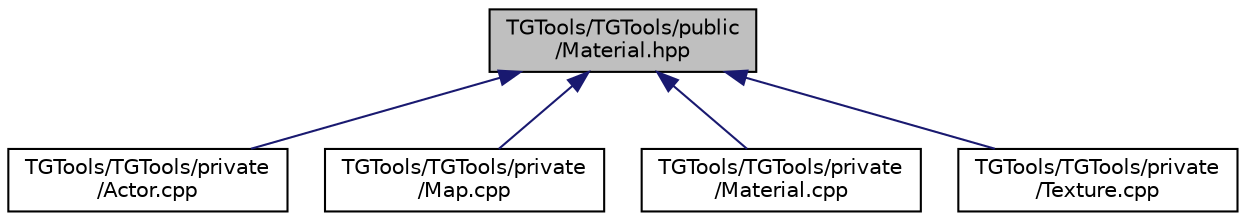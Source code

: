 digraph "TGTools/TGTools/public/Material.hpp"
{
 // LATEX_PDF_SIZE
  edge [fontname="Helvetica",fontsize="10",labelfontname="Helvetica",labelfontsize="10"];
  node [fontname="Helvetica",fontsize="10",shape=record];
  Node1 [label="TGTools/TGTools/public\l/Material.hpp",height=0.2,width=0.4,color="black", fillcolor="grey75", style="filled", fontcolor="black",tooltip=" "];
  Node1 -> Node2 [dir="back",color="midnightblue",fontsize="10",style="solid",fontname="Helvetica"];
  Node2 [label="TGTools/TGTools/private\l/Actor.cpp",height=0.2,width=0.4,color="black", fillcolor="white", style="filled",URL="$_actor_8cpp.html",tooltip=" "];
  Node1 -> Node3 [dir="back",color="midnightblue",fontsize="10",style="solid",fontname="Helvetica"];
  Node3 [label="TGTools/TGTools/private\l/Map.cpp",height=0.2,width=0.4,color="black", fillcolor="white", style="filled",URL="$_map_8cpp.html",tooltip=" "];
  Node1 -> Node4 [dir="back",color="midnightblue",fontsize="10",style="solid",fontname="Helvetica"];
  Node4 [label="TGTools/TGTools/private\l/Material.cpp",height=0.2,width=0.4,color="black", fillcolor="white", style="filled",URL="$_material_8cpp.html",tooltip=" "];
  Node1 -> Node5 [dir="back",color="midnightblue",fontsize="10",style="solid",fontname="Helvetica"];
  Node5 [label="TGTools/TGTools/private\l/Texture.cpp",height=0.2,width=0.4,color="black", fillcolor="white", style="filled",URL="$_texture_8cpp.html",tooltip=" "];
}
